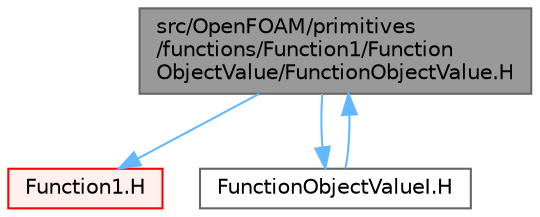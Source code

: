digraph "src/OpenFOAM/primitives/functions/Function1/FunctionObjectValue/FunctionObjectValue.H"
{
 // LATEX_PDF_SIZE
  bgcolor="transparent";
  edge [fontname=Helvetica,fontsize=10,labelfontname=Helvetica,labelfontsize=10];
  node [fontname=Helvetica,fontsize=10,shape=box,height=0.2,width=0.4];
  Node1 [id="Node000001",label="src/OpenFOAM/primitives\l/functions/Function1/Function\lObjectValue/FunctionObjectValue.H",height=0.2,width=0.4,color="gray40", fillcolor="grey60", style="filled", fontcolor="black",tooltip=" "];
  Node1 -> Node2 [id="edge1_Node000001_Node000002",color="steelblue1",style="solid",tooltip=" "];
  Node2 [id="Node000002",label="Function1.H",height=0.2,width=0.4,color="red", fillcolor="#FFF0F0", style="filled",URL="$Function1_8H.html",tooltip=" "];
  Node1 -> Node193 [id="edge2_Node000001_Node000193",color="steelblue1",style="solid",tooltip=" "];
  Node193 [id="Node000193",label="FunctionObjectValueI.H",height=0.2,width=0.4,color="grey40", fillcolor="white", style="filled",URL="$FunctionObjectValueI_8H.html",tooltip=" "];
  Node193 -> Node1 [id="edge3_Node000193_Node000001",color="steelblue1",style="solid",tooltip=" "];
}
